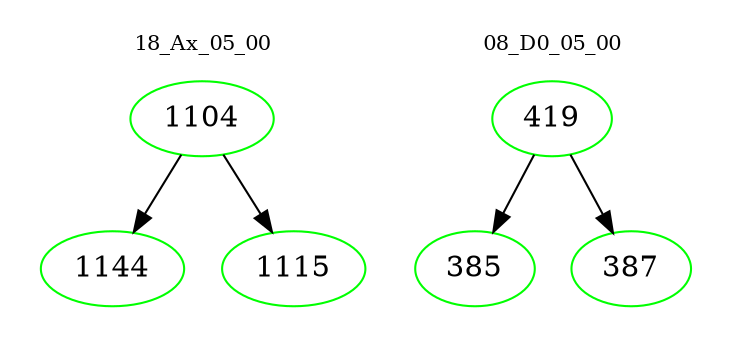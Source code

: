 digraph{
subgraph cluster_0 {
color = white
label = "18_Ax_05_00";
fontsize=10;
T0_1104 [label="1104", color="green"]
T0_1104 -> T0_1144 [color="black"]
T0_1144 [label="1144", color="green"]
T0_1104 -> T0_1115 [color="black"]
T0_1115 [label="1115", color="green"]
}
subgraph cluster_1 {
color = white
label = "08_D0_05_00";
fontsize=10;
T1_419 [label="419", color="green"]
T1_419 -> T1_385 [color="black"]
T1_385 [label="385", color="green"]
T1_419 -> T1_387 [color="black"]
T1_387 [label="387", color="green"]
}
}
